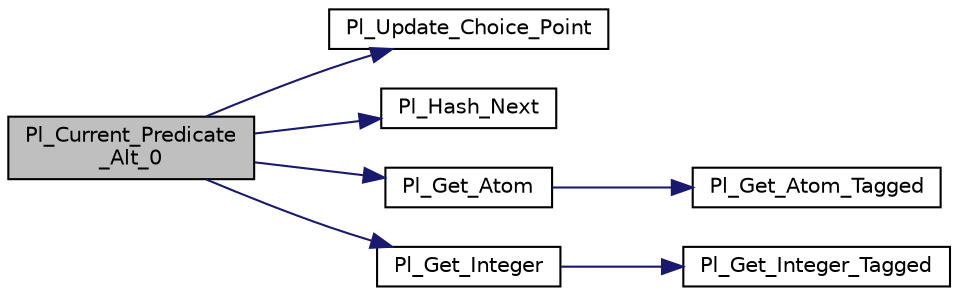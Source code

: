 digraph "Pl_Current_Predicate_Alt_0"
{
  edge [fontname="Helvetica",fontsize="10",labelfontname="Helvetica",labelfontsize="10"];
  node [fontname="Helvetica",fontsize="10",shape=record];
  rankdir="LR";
  Node1 [label="Pl_Current_Predicate\l_Alt_0",height=0.2,width=0.4,color="black", fillcolor="grey75", style="filled", fontcolor="black"];
  Node1 -> Node2 [color="midnightblue",fontsize="10",style="solid",fontname="Helvetica"];
  Node2 [label="Pl_Update_Choice_Point",height=0.2,width=0.4,color="black", fillcolor="white", style="filled",URL="$wam__inst_8c.html#ac713c15b8ed89be9dc3274b0b754abb2"];
  Node1 -> Node3 [color="midnightblue",fontsize="10",style="solid",fontname="Helvetica"];
  Node3 [label="Pl_Hash_Next",height=0.2,width=0.4,color="black", fillcolor="white", style="filled",URL="$hash_8c.html#adeeceb6b4217091511912cadfb332a06"];
  Node1 -> Node4 [color="midnightblue",fontsize="10",style="solid",fontname="Helvetica"];
  Node4 [label="Pl_Get_Atom",height=0.2,width=0.4,color="black", fillcolor="white", style="filled",URL="$wam__inst_8c.html#a78229c8d23053191e0fee7952757f9c7"];
  Node4 -> Node5 [color="midnightblue",fontsize="10",style="solid",fontname="Helvetica"];
  Node5 [label="Pl_Get_Atom_Tagged",height=0.2,width=0.4,color="black", fillcolor="white", style="filled",URL="$wam__inst_8c.html#a89d8aba44029f2a5f548a2ae5f6eb574"];
  Node1 -> Node6 [color="midnightblue",fontsize="10",style="solid",fontname="Helvetica"];
  Node6 [label="Pl_Get_Integer",height=0.2,width=0.4,color="black", fillcolor="white", style="filled",URL="$wam__inst_8c.html#a4674b6fe0ab6340bbe076f8d485673e7"];
  Node6 -> Node7 [color="midnightblue",fontsize="10",style="solid",fontname="Helvetica"];
  Node7 [label="Pl_Get_Integer_Tagged",height=0.2,width=0.4,color="black", fillcolor="white", style="filled",URL="$wam__inst_8c.html#a6fb0a22a4b407baa8bd1c6bb8f18675d"];
}
